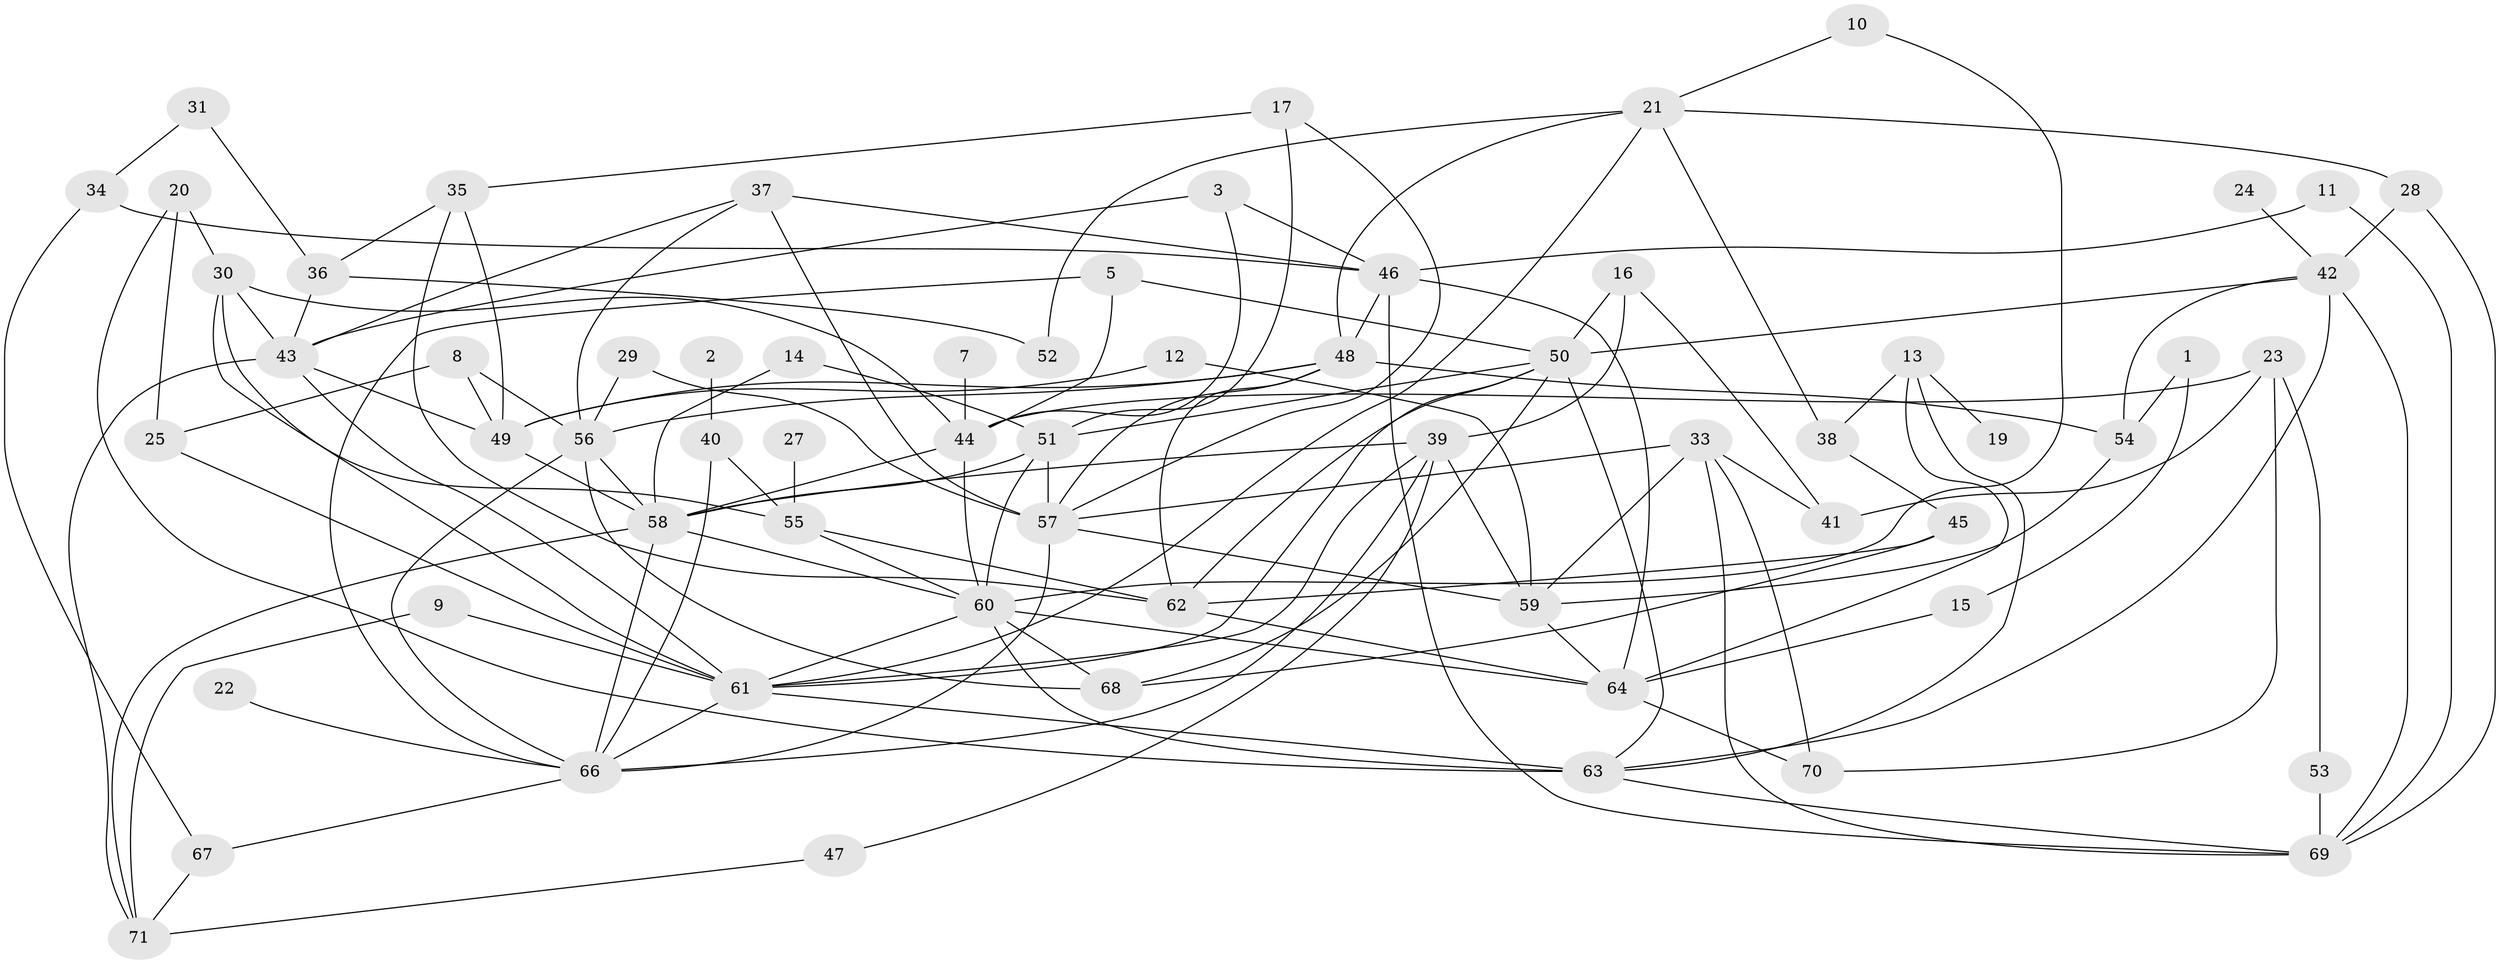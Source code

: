 // original degree distribution, {3: 0.32167832167832167, 2: 0.20279720279720279, 1: 0.1048951048951049, 5: 0.1048951048951049, 4: 0.15384615384615385, 0: 0.04895104895104895, 8: 0.006993006993006993, 7: 0.027972027972027972, 6: 0.027972027972027972}
// Generated by graph-tools (version 1.1) at 2025/49/03/09/25 03:49:14]
// undirected, 65 vertices, 137 edges
graph export_dot {
graph [start="1"]
  node [color=gray90,style=filled];
  1;
  2;
  3;
  5;
  7;
  8;
  9;
  10;
  11;
  12;
  13;
  14;
  15;
  16;
  17;
  19;
  20;
  21;
  22;
  23;
  24;
  25;
  27;
  28;
  29;
  30;
  31;
  33;
  34;
  35;
  36;
  37;
  38;
  39;
  40;
  41;
  42;
  43;
  44;
  45;
  46;
  47;
  48;
  49;
  50;
  51;
  52;
  53;
  54;
  55;
  56;
  57;
  58;
  59;
  60;
  61;
  62;
  63;
  64;
  66;
  67;
  68;
  69;
  70;
  71;
  1 -- 15 [weight=1.0];
  1 -- 54 [weight=2.0];
  2 -- 40 [weight=1.0];
  3 -- 43 [weight=1.0];
  3 -- 44 [weight=1.0];
  3 -- 46 [weight=1.0];
  5 -- 44 [weight=1.0];
  5 -- 50 [weight=1.0];
  5 -- 66 [weight=1.0];
  7 -- 44 [weight=1.0];
  8 -- 25 [weight=1.0];
  8 -- 49 [weight=1.0];
  8 -- 56 [weight=1.0];
  9 -- 61 [weight=1.0];
  9 -- 71 [weight=1.0];
  10 -- 21 [weight=1.0];
  10 -- 60 [weight=1.0];
  11 -- 46 [weight=1.0];
  11 -- 69 [weight=1.0];
  12 -- 49 [weight=1.0];
  12 -- 59 [weight=1.0];
  13 -- 19 [weight=1.0];
  13 -- 38 [weight=1.0];
  13 -- 63 [weight=1.0];
  13 -- 64 [weight=1.0];
  14 -- 51 [weight=1.0];
  14 -- 58 [weight=1.0];
  15 -- 64 [weight=1.0];
  16 -- 39 [weight=1.0];
  16 -- 41 [weight=1.0];
  16 -- 50 [weight=1.0];
  17 -- 35 [weight=1.0];
  17 -- 51 [weight=1.0];
  17 -- 57 [weight=1.0];
  20 -- 25 [weight=1.0];
  20 -- 30 [weight=1.0];
  20 -- 63 [weight=1.0];
  21 -- 28 [weight=1.0];
  21 -- 38 [weight=1.0];
  21 -- 48 [weight=1.0];
  21 -- 52 [weight=1.0];
  21 -- 61 [weight=1.0];
  22 -- 66 [weight=1.0];
  23 -- 41 [weight=1.0];
  23 -- 44 [weight=1.0];
  23 -- 53 [weight=1.0];
  23 -- 70 [weight=1.0];
  24 -- 42 [weight=1.0];
  25 -- 61 [weight=1.0];
  27 -- 55 [weight=1.0];
  28 -- 42 [weight=1.0];
  28 -- 69 [weight=1.0];
  29 -- 56 [weight=1.0];
  29 -- 57 [weight=1.0];
  30 -- 43 [weight=1.0];
  30 -- 44 [weight=1.0];
  30 -- 55 [weight=1.0];
  30 -- 61 [weight=1.0];
  31 -- 34 [weight=1.0];
  31 -- 36 [weight=1.0];
  33 -- 41 [weight=1.0];
  33 -- 57 [weight=1.0];
  33 -- 59 [weight=1.0];
  33 -- 69 [weight=1.0];
  33 -- 70 [weight=1.0];
  34 -- 46 [weight=1.0];
  34 -- 67 [weight=1.0];
  35 -- 36 [weight=1.0];
  35 -- 49 [weight=1.0];
  35 -- 62 [weight=1.0];
  36 -- 43 [weight=1.0];
  36 -- 52 [weight=1.0];
  37 -- 43 [weight=1.0];
  37 -- 46 [weight=1.0];
  37 -- 56 [weight=1.0];
  37 -- 57 [weight=1.0];
  38 -- 45 [weight=1.0];
  39 -- 47 [weight=1.0];
  39 -- 58 [weight=1.0];
  39 -- 59 [weight=1.0];
  39 -- 61 [weight=1.0];
  39 -- 66 [weight=1.0];
  40 -- 55 [weight=1.0];
  40 -- 66 [weight=1.0];
  42 -- 50 [weight=1.0];
  42 -- 54 [weight=1.0];
  42 -- 63 [weight=1.0];
  42 -- 69 [weight=1.0];
  43 -- 49 [weight=1.0];
  43 -- 61 [weight=1.0];
  43 -- 71 [weight=1.0];
  44 -- 58 [weight=1.0];
  44 -- 60 [weight=1.0];
  45 -- 62 [weight=1.0];
  45 -- 68 [weight=1.0];
  46 -- 48 [weight=1.0];
  46 -- 64 [weight=1.0];
  46 -- 69 [weight=1.0];
  47 -- 71 [weight=1.0];
  48 -- 49 [weight=1.0];
  48 -- 54 [weight=2.0];
  48 -- 56 [weight=1.0];
  48 -- 57 [weight=1.0];
  48 -- 62 [weight=1.0];
  49 -- 58 [weight=1.0];
  50 -- 51 [weight=1.0];
  50 -- 61 [weight=1.0];
  50 -- 62 [weight=1.0];
  50 -- 63 [weight=1.0];
  50 -- 68 [weight=1.0];
  51 -- 57 [weight=1.0];
  51 -- 58 [weight=1.0];
  51 -- 60 [weight=1.0];
  53 -- 69 [weight=1.0];
  54 -- 59 [weight=1.0];
  55 -- 60 [weight=1.0];
  55 -- 62 [weight=1.0];
  56 -- 58 [weight=1.0];
  56 -- 66 [weight=1.0];
  56 -- 68 [weight=1.0];
  57 -- 59 [weight=1.0];
  57 -- 66 [weight=1.0];
  58 -- 60 [weight=1.0];
  58 -- 66 [weight=1.0];
  58 -- 71 [weight=1.0];
  59 -- 64 [weight=1.0];
  60 -- 61 [weight=1.0];
  60 -- 63 [weight=2.0];
  60 -- 64 [weight=1.0];
  60 -- 68 [weight=2.0];
  61 -- 63 [weight=1.0];
  61 -- 66 [weight=2.0];
  62 -- 64 [weight=1.0];
  63 -- 69 [weight=1.0];
  64 -- 70 [weight=1.0];
  66 -- 67 [weight=1.0];
  67 -- 71 [weight=1.0];
}
